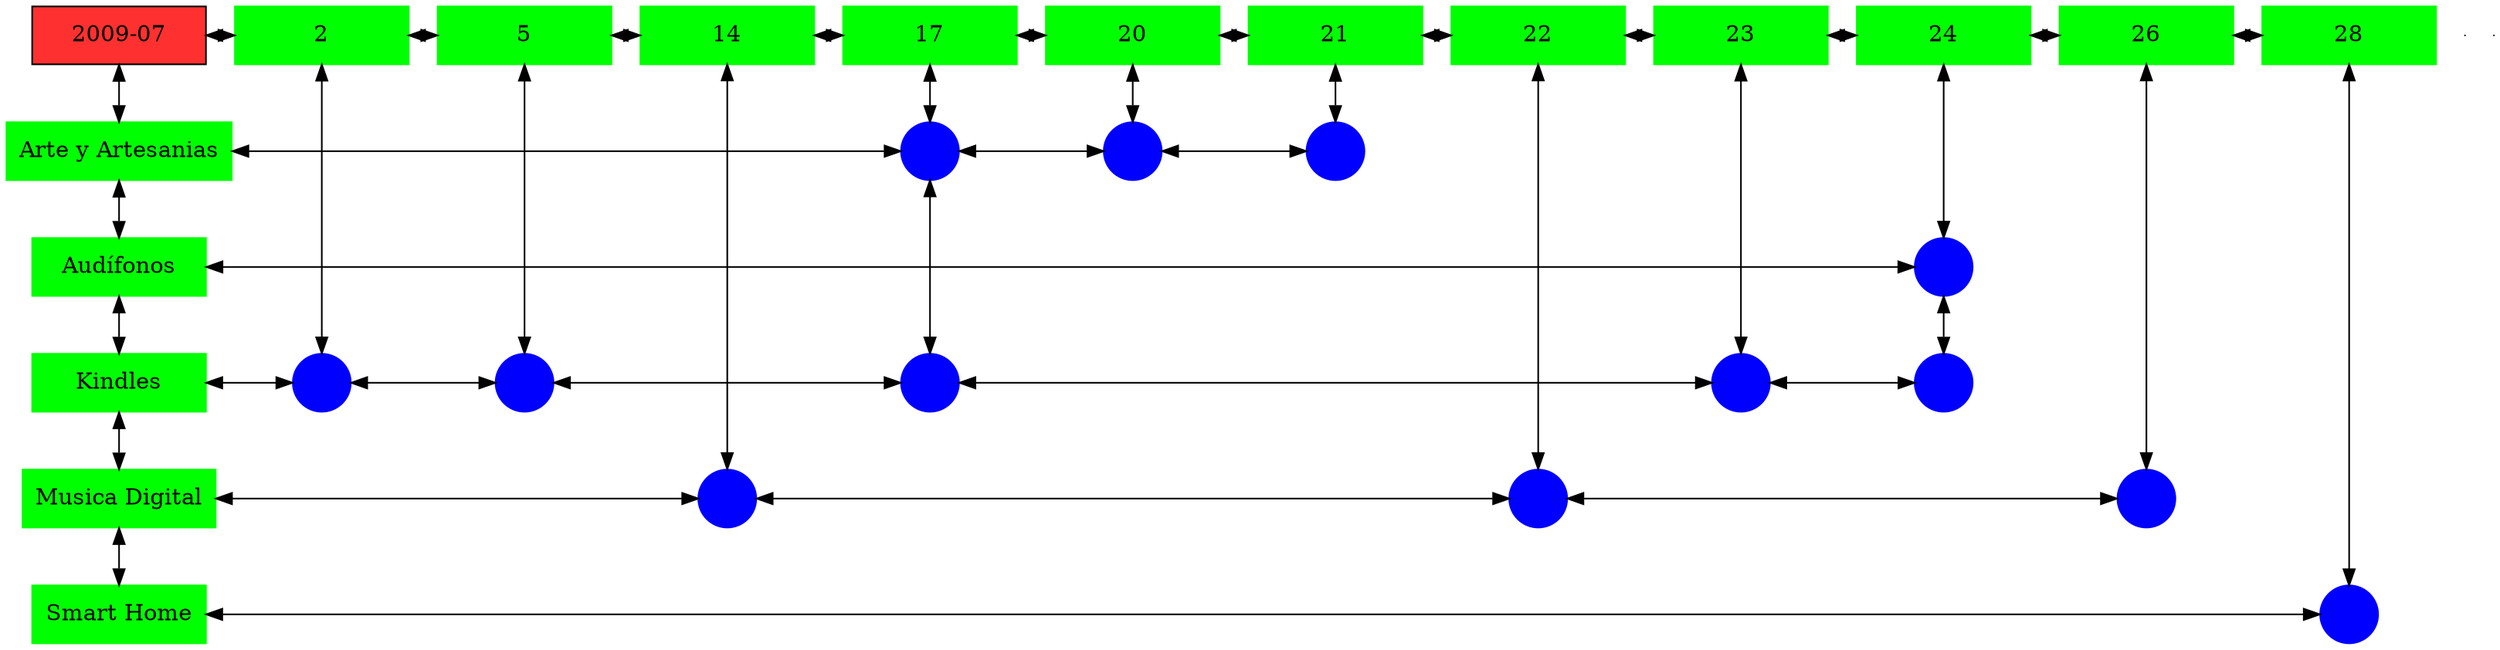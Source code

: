 digraph G{
node[shape="box"];
nodeMt[ label = "2009-07", width = 1.5, style = filled, fillcolor = firebrick1, group = 1 ];
e0[ shape = point, width = 0 ];
e1[ shape = point, width = 0 ];
node0xc0022aa690[label="2",color=green,style =filled,width = 1.5 group=2];
nodeMt->node0xc0022aa690[dir="both"];
{rank=same;nodeMt;node0xc0022aa690;}
node0xc0022956d0[label="5",color=green,style =filled,width = 1.5 group=5];
node0xc0022aa690->node0xc0022956d0[dir="both"];
{rank=same;node0xc0022aa690;node0xc0022956d0;}
node0xc0022cda90[label="14",color=green,style =filled,width = 1.5 group=14];
node0xc0022956d0->node0xc0022cda90[dir="both"];
{rank=same;node0xc0022956d0;node0xc0022cda90;}
node0xc001f791d0[label="17",color=green,style =filled,width = 1.5 group=17];
node0xc0022cda90->node0xc001f791d0[dir="both"];
{rank=same;node0xc0022cda90;node0xc001f791d0;}
node0xc001e2c640[label="20",color=green,style =filled,width = 1.5 group=20];
node0xc001f791d0->node0xc001e2c640[dir="both"];
{rank=same;node0xc001f791d0;node0xc001e2c640;}
node0xc0020b1270[label="21",color=green,style =filled,width = 1.5 group=21];
node0xc001e2c640->node0xc0020b1270[dir="both"];
{rank=same;node0xc001e2c640;node0xc0020b1270;}
node0xc00207e050[label="22",color=green,style =filled,width = 1.5 group=22];
node0xc0020b1270->node0xc00207e050[dir="both"];
{rank=same;node0xc0020b1270;node0xc00207e050;}
node0xc0020212c0[label="23",color=green,style =filled,width = 1.5 group=23];
node0xc00207e050->node0xc0020212c0[dir="both"];
{rank=same;node0xc00207e050;node0xc0020212c0;}
node0xc001e3e910[label="24",color=green,style =filled,width = 1.5 group=24];
node0xc0020212c0->node0xc001e3e910[dir="both"];
{rank=same;node0xc0020212c0;node0xc001e3e910;}
node0xc001ecb040[label="26",color=green,style =filled,width = 1.5 group=26];
node0xc001e3e910->node0xc001ecb040[dir="both"];
{rank=same;node0xc001e3e910;node0xc001ecb040;}
node0xc002102370[label="28",color=green,style =filled,width = 1.5 group=28];
node0xc001ecb040->node0xc002102370[dir="both"];
{rank=same;node0xc001ecb040;node0xc002102370;}
node0xc001e2c5f0[label="Arte y Artesanias",color=green,style =filled width = 1.5 group=1];
node0xc001f71580[label="",color=blue,style =filled, width = 0.5 group=17 shape=circle];
node0xc001e2c5f0->node0xc001f71580[dir="both"];
{rank=same;node0xc001e2c5f0;node0xc001f71580;}
node0xc001e2a380[label="",color=blue,style =filled, width = 0.5 group=20 shape=circle];
node0xc001f71580->node0xc001e2a380[dir="both"];
{rank=same;node0xc001e2a380;node0xc001f71580;}
node0xc0020a7b00[label="",color=blue,style =filled, width = 0.5 group=21 shape=circle];
node0xc001e2a380->node0xc0020a7b00[dir="both"];
{rank=same;node0xc0020a7b00;node0xc001e2a380;}
node0xc0020e0d20[label="Audífonos",color=green,style =filled width = 1.5 group=1];
node0xc0020ea100[label="",color=blue,style =filled, width = 0.5 group=24 shape=circle];
node0xc0020e0d20->node0xc0020ea100[dir="both"];
{rank=same;node0xc0020e0d20;node0xc0020ea100;}
node0xc001e3e8c0[label="Kindles",color=green,style =filled width = 1.5 group=1];
node0xc002299a80[label="",color=blue,style =filled, width = 0.5 group=2 shape=circle];
node0xc001e3e8c0->node0xc002299a80[dir="both"];
{rank=same;node0xc001e3e8c0;node0xc002299a80;}
node0xc002298e00[label="",color=blue,style =filled, width = 0.5 group=5 shape=circle];
node0xc002299a80->node0xc002298e00[dir="both"];
{rank=same;node0xc002298e00;node0xc002299a80;}
node0xc002198a80[label="",color=blue,style =filled, width = 0.5 group=17 shape=circle];
node0xc002298e00->node0xc002198a80[dir="both"];
{rank=same;node0xc002198a80;node0xc002298e00;}
node0xc002026d00[label="",color=blue,style =filled, width = 0.5 group=23 shape=circle];
node0xc002198a80->node0xc002026d00[dir="both"];
{rank=same;node0xc002026d00;node0xc002198a80;}
node0xc001e2b600[label="",color=blue,style =filled, width = 0.5 group=24 shape=circle];
node0xc002026d00->node0xc001e2b600[dir="both"];
{rank=same;node0xc001e2b600;node0xc002026d00;}
node0xc001ecaff0[label="Musica Digital",color=green,style =filled width = 1.5 group=1];
node0xc0022dc600[label="",color=blue,style =filled, width = 0.5 group=14 shape=circle];
node0xc001ecaff0->node0xc0022dc600[dir="both"];
{rank=same;node0xc001ecaff0;node0xc0022dc600;}
node0xc00207a780[label="",color=blue,style =filled, width = 0.5 group=22 shape=circle];
node0xc0022dc600->node0xc00207a780[dir="both"];
{rank=same;node0xc00207a780;node0xc0022dc600;}
node0xc001ed2400[label="",color=blue,style =filled, width = 0.5 group=26 shape=circle];
node0xc00207a780->node0xc001ed2400[dir="both"];
{rank=same;node0xc001ed2400;node0xc00207a780;}
node0xc002102320[label="Smart Home",color=green,style =filled width = 1.5 group=1];
node0xc0020feb80[label="",color=blue,style =filled, width = 0.5 group=28 shape=circle];
node0xc002102320->node0xc0020feb80[dir="both"];
{rank=same;node0xc002102320;node0xc0020feb80;}
node0xc0022aa690->node0xc002299a80[dir="both"];
node0xc0022956d0->node0xc002298e00[dir="both"];
node0xc0022cda90->node0xc0022dc600[dir="both"];
node0xc001f791d0->node0xc001f71580[dir="both"];
node0xc001f71580->node0xc002198a80[dir="both"];
node0xc001e2c640->node0xc001e2a380[dir="both"];
node0xc0020b1270->node0xc0020a7b00[dir="both"];
node0xc00207e050->node0xc00207a780[dir="both"];
node0xc0020212c0->node0xc002026d00[dir="both"];
node0xc001e3e910->node0xc0020ea100[dir="both"];
node0xc0020ea100->node0xc001e2b600[dir="both"];
node0xc001ecb040->node0xc001ed2400[dir="both"];
node0xc002102370->node0xc0020feb80[dir="both"];
nodeMt->node0xc001e2c5f0[dir="both"];
node0xc001e2c5f0->node0xc0020e0d20[dir="both"];
node0xc0020e0d20->node0xc001e3e8c0[dir="both"];
node0xc001e3e8c0->node0xc001ecaff0[dir="both"];
node0xc001ecaff0->node0xc002102320[dir="both"];
}
